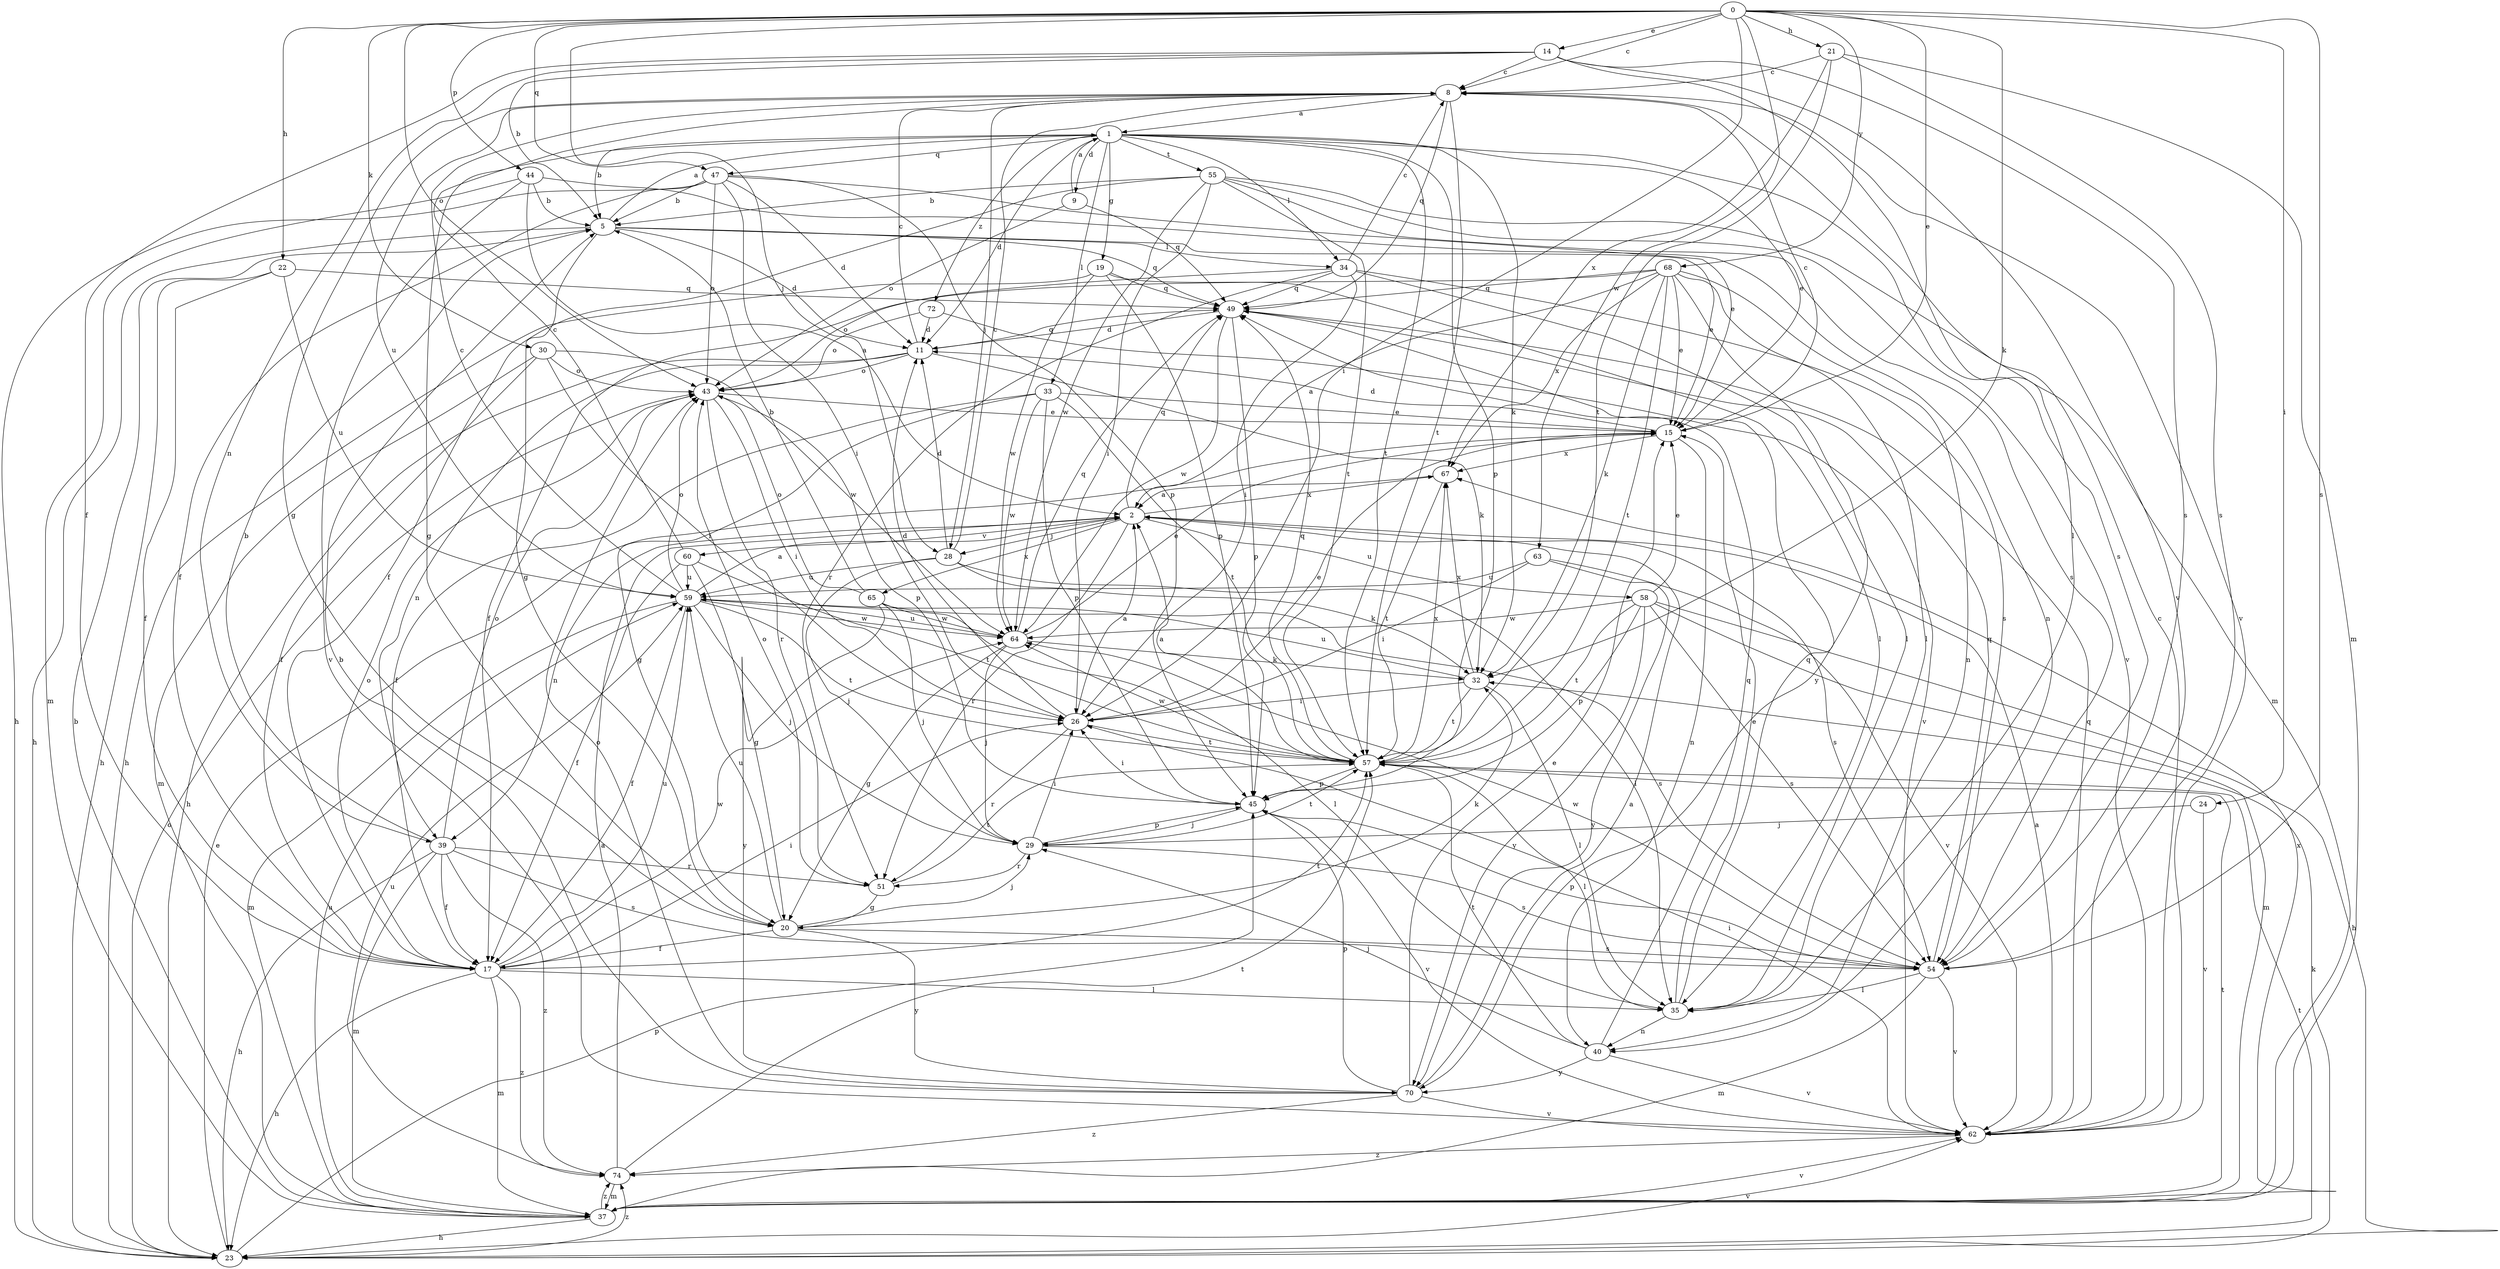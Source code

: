 strict digraph  {
0;
1;
2;
5;
8;
9;
11;
14;
15;
17;
19;
20;
21;
22;
23;
24;
26;
28;
29;
30;
32;
33;
34;
35;
37;
39;
40;
43;
44;
45;
47;
49;
51;
54;
55;
57;
58;
59;
60;
62;
63;
64;
65;
67;
68;
70;
72;
74;
0 -> 8  [label=c];
0 -> 14  [label=e];
0 -> 15  [label=e];
0 -> 21  [label=h];
0 -> 22  [label=h];
0 -> 24  [label=i];
0 -> 26  [label=i];
0 -> 28  [label=j];
0 -> 30  [label=k];
0 -> 32  [label=k];
0 -> 43  [label=o];
0 -> 44  [label=p];
0 -> 47  [label=q];
0 -> 54  [label=s];
0 -> 63  [label=w];
0 -> 68  [label=y];
1 -> 5  [label=b];
1 -> 9  [label=d];
1 -> 11  [label=d];
1 -> 15  [label=e];
1 -> 19  [label=g];
1 -> 20  [label=g];
1 -> 32  [label=k];
1 -> 33  [label=l];
1 -> 34  [label=l];
1 -> 45  [label=p];
1 -> 47  [label=q];
1 -> 54  [label=s];
1 -> 55  [label=t];
1 -> 57  [label=t];
1 -> 72  [label=z];
2 -> 28  [label=j];
2 -> 39  [label=n];
2 -> 49  [label=q];
2 -> 51  [label=r];
2 -> 54  [label=s];
2 -> 58  [label=u];
2 -> 60  [label=v];
2 -> 65  [label=x];
2 -> 67  [label=x];
5 -> 1  [label=a];
5 -> 11  [label=d];
5 -> 15  [label=e];
5 -> 20  [label=g];
5 -> 23  [label=h];
5 -> 34  [label=l];
5 -> 49  [label=q];
8 -> 1  [label=a];
8 -> 20  [label=g];
8 -> 28  [label=j];
8 -> 49  [label=q];
8 -> 57  [label=t];
8 -> 59  [label=u];
8 -> 62  [label=v];
9 -> 1  [label=a];
9 -> 43  [label=o];
9 -> 49  [label=q];
11 -> 8  [label=c];
11 -> 23  [label=h];
11 -> 32  [label=k];
11 -> 39  [label=n];
11 -> 43  [label=o];
11 -> 49  [label=q];
14 -> 5  [label=b];
14 -> 8  [label=c];
14 -> 17  [label=f];
14 -> 35  [label=l];
14 -> 39  [label=n];
14 -> 54  [label=s];
14 -> 62  [label=v];
15 -> 8  [label=c];
15 -> 11  [label=d];
15 -> 40  [label=n];
15 -> 67  [label=x];
17 -> 23  [label=h];
17 -> 26  [label=i];
17 -> 35  [label=l];
17 -> 37  [label=m];
17 -> 43  [label=o];
17 -> 57  [label=t];
17 -> 59  [label=u];
17 -> 64  [label=w];
17 -> 74  [label=z];
19 -> 23  [label=h];
19 -> 35  [label=l];
19 -> 45  [label=p];
19 -> 49  [label=q];
19 -> 64  [label=w];
20 -> 17  [label=f];
20 -> 29  [label=j];
20 -> 32  [label=k];
20 -> 54  [label=s];
20 -> 59  [label=u];
20 -> 70  [label=y];
21 -> 8  [label=c];
21 -> 37  [label=m];
21 -> 54  [label=s];
21 -> 57  [label=t];
21 -> 67  [label=x];
22 -> 17  [label=f];
22 -> 23  [label=h];
22 -> 49  [label=q];
22 -> 59  [label=u];
23 -> 15  [label=e];
23 -> 32  [label=k];
23 -> 43  [label=o];
23 -> 45  [label=p];
23 -> 57  [label=t];
23 -> 62  [label=v];
23 -> 74  [label=z];
24 -> 29  [label=j];
24 -> 62  [label=v];
26 -> 2  [label=a];
26 -> 11  [label=d];
26 -> 15  [label=e];
26 -> 51  [label=r];
26 -> 57  [label=t];
28 -> 8  [label=c];
28 -> 11  [label=d];
28 -> 29  [label=j];
28 -> 32  [label=k];
28 -> 35  [label=l];
28 -> 59  [label=u];
29 -> 26  [label=i];
29 -> 45  [label=p];
29 -> 51  [label=r];
29 -> 54  [label=s];
29 -> 57  [label=t];
30 -> 17  [label=f];
30 -> 26  [label=i];
30 -> 37  [label=m];
30 -> 43  [label=o];
30 -> 64  [label=w];
32 -> 26  [label=i];
32 -> 35  [label=l];
32 -> 57  [label=t];
32 -> 59  [label=u];
32 -> 67  [label=x];
33 -> 15  [label=e];
33 -> 17  [label=f];
33 -> 20  [label=g];
33 -> 45  [label=p];
33 -> 57  [label=t];
33 -> 64  [label=w];
34 -> 8  [label=c];
34 -> 26  [label=i];
34 -> 35  [label=l];
34 -> 43  [label=o];
34 -> 49  [label=q];
34 -> 51  [label=r];
34 -> 54  [label=s];
35 -> 15  [label=e];
35 -> 40  [label=n];
35 -> 49  [label=q];
37 -> 5  [label=b];
37 -> 23  [label=h];
37 -> 57  [label=t];
37 -> 59  [label=u];
37 -> 62  [label=v];
37 -> 67  [label=x];
37 -> 74  [label=z];
39 -> 5  [label=b];
39 -> 17  [label=f];
39 -> 23  [label=h];
39 -> 37  [label=m];
39 -> 43  [label=o];
39 -> 51  [label=r];
39 -> 54  [label=s];
39 -> 74  [label=z];
40 -> 29  [label=j];
40 -> 49  [label=q];
40 -> 57  [label=t];
40 -> 62  [label=v];
40 -> 70  [label=y];
43 -> 15  [label=e];
43 -> 26  [label=i];
43 -> 45  [label=p];
43 -> 51  [label=r];
44 -> 2  [label=a];
44 -> 5  [label=b];
44 -> 37  [label=m];
44 -> 40  [label=n];
44 -> 62  [label=v];
45 -> 26  [label=i];
45 -> 29  [label=j];
45 -> 62  [label=v];
47 -> 5  [label=b];
47 -> 11  [label=d];
47 -> 15  [label=e];
47 -> 17  [label=f];
47 -> 23  [label=h];
47 -> 26  [label=i];
47 -> 43  [label=o];
47 -> 45  [label=p];
49 -> 11  [label=d];
49 -> 45  [label=p];
49 -> 64  [label=w];
51 -> 20  [label=g];
51 -> 43  [label=o];
51 -> 57  [label=t];
54 -> 35  [label=l];
54 -> 37  [label=m];
54 -> 45  [label=p];
54 -> 49  [label=q];
54 -> 62  [label=v];
54 -> 64  [label=w];
55 -> 5  [label=b];
55 -> 17  [label=f];
55 -> 26  [label=i];
55 -> 37  [label=m];
55 -> 54  [label=s];
55 -> 57  [label=t];
55 -> 62  [label=v];
55 -> 64  [label=w];
57 -> 2  [label=a];
57 -> 35  [label=l];
57 -> 45  [label=p];
57 -> 49  [label=q];
57 -> 64  [label=w];
57 -> 67  [label=x];
58 -> 15  [label=e];
58 -> 23  [label=h];
58 -> 37  [label=m];
58 -> 45  [label=p];
58 -> 54  [label=s];
58 -> 57  [label=t];
58 -> 64  [label=w];
58 -> 70  [label=y];
59 -> 2  [label=a];
59 -> 8  [label=c];
59 -> 17  [label=f];
59 -> 29  [label=j];
59 -> 35  [label=l];
59 -> 37  [label=m];
59 -> 43  [label=o];
59 -> 57  [label=t];
59 -> 64  [label=w];
60 -> 8  [label=c];
60 -> 17  [label=f];
60 -> 20  [label=g];
60 -> 57  [label=t];
60 -> 59  [label=u];
62 -> 2  [label=a];
62 -> 8  [label=c];
62 -> 26  [label=i];
62 -> 49  [label=q];
62 -> 74  [label=z];
63 -> 26  [label=i];
63 -> 59  [label=u];
63 -> 62  [label=v];
63 -> 70  [label=y];
64 -> 15  [label=e];
64 -> 20  [label=g];
64 -> 29  [label=j];
64 -> 32  [label=k];
64 -> 49  [label=q];
64 -> 59  [label=u];
65 -> 5  [label=b];
65 -> 29  [label=j];
65 -> 43  [label=o];
65 -> 54  [label=s];
65 -> 64  [label=w];
65 -> 70  [label=y];
67 -> 2  [label=a];
67 -> 57  [label=t];
68 -> 2  [label=a];
68 -> 15  [label=e];
68 -> 17  [label=f];
68 -> 32  [label=k];
68 -> 35  [label=l];
68 -> 40  [label=n];
68 -> 49  [label=q];
68 -> 57  [label=t];
68 -> 67  [label=x];
68 -> 70  [label=y];
70 -> 2  [label=a];
70 -> 5  [label=b];
70 -> 15  [label=e];
70 -> 43  [label=o];
70 -> 45  [label=p];
70 -> 62  [label=v];
70 -> 74  [label=z];
72 -> 11  [label=d];
72 -> 43  [label=o];
72 -> 62  [label=v];
74 -> 2  [label=a];
74 -> 37  [label=m];
74 -> 57  [label=t];
74 -> 59  [label=u];
}
